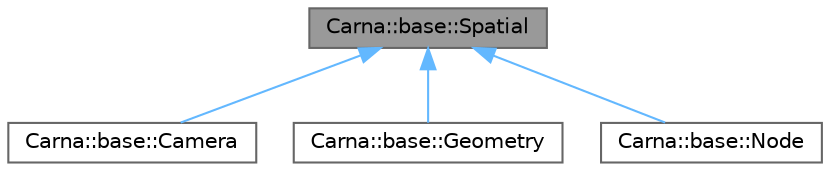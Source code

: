 digraph "Carna::base::Spatial"
{
 // LATEX_PDF_SIZE
  bgcolor="transparent";
  edge [fontname=Helvetica,fontsize=10,labelfontname=Helvetica,labelfontsize=10];
  node [fontname=Helvetica,fontsize=10,shape=box,height=0.2,width=0.4];
  Node1 [id="Node000001",label="Carna::base::Spatial",height=0.2,width=0.4,color="gray40", fillcolor="grey60", style="filled", fontcolor="black",tooltip="Represents a spatial scene element. It's location is determined relatively to another spatial that is..."];
  Node1 -> Node2 [id="edge1_Node000001_Node000002",dir="back",color="steelblue1",style="solid",tooltip=" "];
  Node2 [id="Node000002",label="Carna::base::Camera",height=0.2,width=0.4,color="gray40", fillcolor="white", style="filled",URL="$classCarna_1_1base_1_1Camera.html",tooltip="Represents the point-of-view and defines the 3D to 2D projection."];
  Node1 -> Node3 [id="edge2_Node000001_Node000003",dir="back",color="steelblue1",style="solid",tooltip=" "];
  Node3 [id="Node000003",label="Carna::base::Geometry",height=0.2,width=0.4,color="gray40", fillcolor="white", style="filled",URL="$classCarna_1_1base_1_1Geometry.html",tooltip="Defines scene graph leafs. Instances of this class represent visible geometry that can be rendered...."];
  Node1 -> Node4 [id="edge3_Node000001_Node000004",dir="back",color="steelblue1",style="solid",tooltip=" "];
  Node4 [id="Node000004",label="Carna::base::Node",height=0.2,width=0.4,color="gray40", fillcolor="white", style="filled",URL="$classCarna_1_1base_1_1Node.html",tooltip="Defines the inner node of a scene graph. Implements a spatial scene element that is allowed to have c..."];
}
